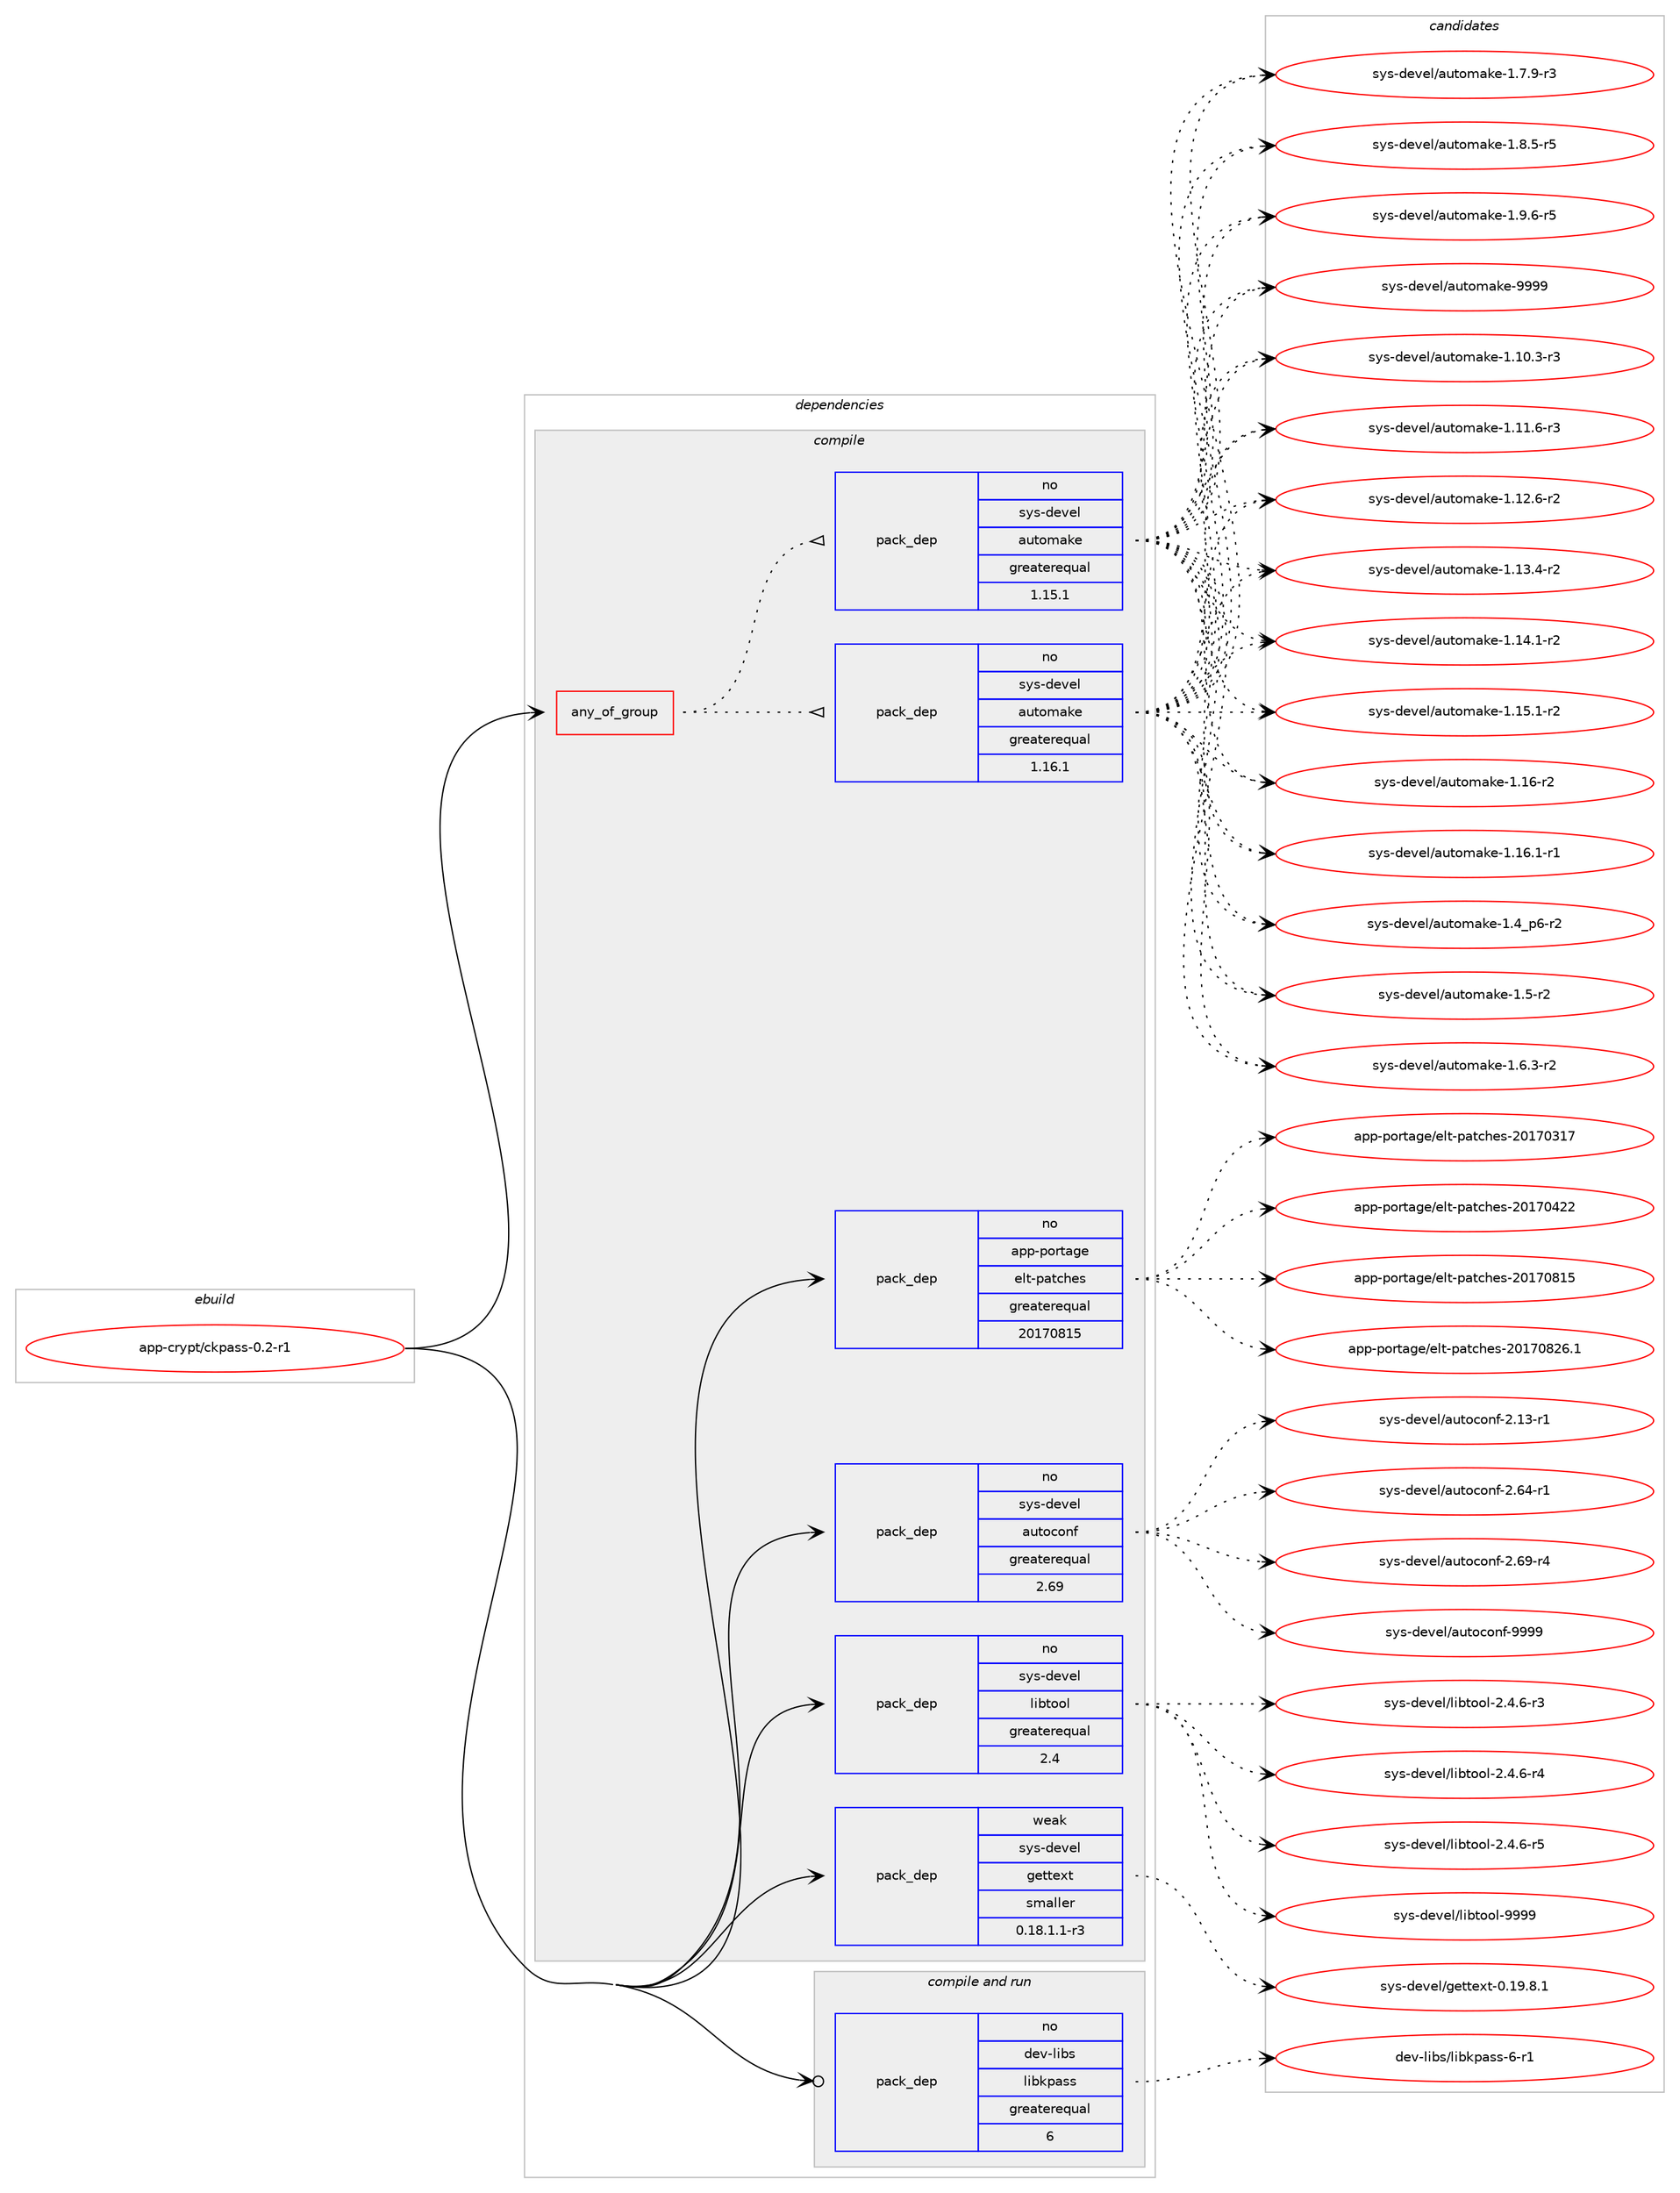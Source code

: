 digraph prolog {

# *************
# Graph options
# *************

newrank=true;
concentrate=true;
compound=true;
graph [rankdir=LR,fontname=Helvetica,fontsize=10,ranksep=1.5];#, ranksep=2.5, nodesep=0.2];
edge  [arrowhead=vee];
node  [fontname=Helvetica,fontsize=10];

# **********
# The ebuild
# **********

subgraph cluster_leftcol {
color=gray;
rank=same;
label=<<i>ebuild</i>>;
id [label="app-crypt/ckpass-0.2-r1", color=red, width=4, href="../app-crypt/ckpass-0.2-r1.svg"];
}

# ****************
# The dependencies
# ****************

subgraph cluster_midcol {
color=gray;
label=<<i>dependencies</i>>;
subgraph cluster_compile {
fillcolor="#eeeeee";
style=filled;
label=<<i>compile</i>>;
subgraph any19282 {
dependency1275299 [label=<<TABLE BORDER="0" CELLBORDER="1" CELLSPACING="0" CELLPADDING="4"><TR><TD CELLPADDING="10">any_of_group</TD></TR></TABLE>>, shape=none, color=red];subgraph pack907901 {
dependency1275300 [label=<<TABLE BORDER="0" CELLBORDER="1" CELLSPACING="0" CELLPADDING="4" WIDTH="220"><TR><TD ROWSPAN="6" CELLPADDING="30">pack_dep</TD></TR><TR><TD WIDTH="110">no</TD></TR><TR><TD>sys-devel</TD></TR><TR><TD>automake</TD></TR><TR><TD>greaterequal</TD></TR><TR><TD>1.16.1</TD></TR></TABLE>>, shape=none, color=blue];
}
dependency1275299:e -> dependency1275300:w [weight=20,style="dotted",arrowhead="oinv"];
subgraph pack907902 {
dependency1275301 [label=<<TABLE BORDER="0" CELLBORDER="1" CELLSPACING="0" CELLPADDING="4" WIDTH="220"><TR><TD ROWSPAN="6" CELLPADDING="30">pack_dep</TD></TR><TR><TD WIDTH="110">no</TD></TR><TR><TD>sys-devel</TD></TR><TR><TD>automake</TD></TR><TR><TD>greaterequal</TD></TR><TR><TD>1.15.1</TD></TR></TABLE>>, shape=none, color=blue];
}
dependency1275299:e -> dependency1275301:w [weight=20,style="dotted",arrowhead="oinv"];
}
id:e -> dependency1275299:w [weight=20,style="solid",arrowhead="vee"];
subgraph pack907903 {
dependency1275302 [label=<<TABLE BORDER="0" CELLBORDER="1" CELLSPACING="0" CELLPADDING="4" WIDTH="220"><TR><TD ROWSPAN="6" CELLPADDING="30">pack_dep</TD></TR><TR><TD WIDTH="110">no</TD></TR><TR><TD>app-portage</TD></TR><TR><TD>elt-patches</TD></TR><TR><TD>greaterequal</TD></TR><TR><TD>20170815</TD></TR></TABLE>>, shape=none, color=blue];
}
id:e -> dependency1275302:w [weight=20,style="solid",arrowhead="vee"];
subgraph pack907904 {
dependency1275303 [label=<<TABLE BORDER="0" CELLBORDER="1" CELLSPACING="0" CELLPADDING="4" WIDTH="220"><TR><TD ROWSPAN="6" CELLPADDING="30">pack_dep</TD></TR><TR><TD WIDTH="110">no</TD></TR><TR><TD>sys-devel</TD></TR><TR><TD>autoconf</TD></TR><TR><TD>greaterequal</TD></TR><TR><TD>2.69</TD></TR></TABLE>>, shape=none, color=blue];
}
id:e -> dependency1275303:w [weight=20,style="solid",arrowhead="vee"];
subgraph pack907905 {
dependency1275304 [label=<<TABLE BORDER="0" CELLBORDER="1" CELLSPACING="0" CELLPADDING="4" WIDTH="220"><TR><TD ROWSPAN="6" CELLPADDING="30">pack_dep</TD></TR><TR><TD WIDTH="110">no</TD></TR><TR><TD>sys-devel</TD></TR><TR><TD>libtool</TD></TR><TR><TD>greaterequal</TD></TR><TR><TD>2.4</TD></TR></TABLE>>, shape=none, color=blue];
}
id:e -> dependency1275304:w [weight=20,style="solid",arrowhead="vee"];
subgraph pack907906 {
dependency1275305 [label=<<TABLE BORDER="0" CELLBORDER="1" CELLSPACING="0" CELLPADDING="4" WIDTH="220"><TR><TD ROWSPAN="6" CELLPADDING="30">pack_dep</TD></TR><TR><TD WIDTH="110">weak</TD></TR><TR><TD>sys-devel</TD></TR><TR><TD>gettext</TD></TR><TR><TD>smaller</TD></TR><TR><TD>0.18.1.1-r3</TD></TR></TABLE>>, shape=none, color=blue];
}
id:e -> dependency1275305:w [weight=20,style="solid",arrowhead="vee"];
}
subgraph cluster_compileandrun {
fillcolor="#eeeeee";
style=filled;
label=<<i>compile and run</i>>;
subgraph pack907907 {
dependency1275306 [label=<<TABLE BORDER="0" CELLBORDER="1" CELLSPACING="0" CELLPADDING="4" WIDTH="220"><TR><TD ROWSPAN="6" CELLPADDING="30">pack_dep</TD></TR><TR><TD WIDTH="110">no</TD></TR><TR><TD>dev-libs</TD></TR><TR><TD>libkpass</TD></TR><TR><TD>greaterequal</TD></TR><TR><TD>6</TD></TR></TABLE>>, shape=none, color=blue];
}
id:e -> dependency1275306:w [weight=20,style="solid",arrowhead="odotvee"];
}
subgraph cluster_run {
fillcolor="#eeeeee";
style=filled;
label=<<i>run</i>>;
}
}

# **************
# The candidates
# **************

subgraph cluster_choices {
rank=same;
color=gray;
label=<<i>candidates</i>>;

subgraph choice907901 {
color=black;
nodesep=1;
choice11512111545100101118101108479711711611110997107101454946494846514511451 [label="sys-devel/automake-1.10.3-r3", color=red, width=4,href="../sys-devel/automake-1.10.3-r3.svg"];
choice11512111545100101118101108479711711611110997107101454946494946544511451 [label="sys-devel/automake-1.11.6-r3", color=red, width=4,href="../sys-devel/automake-1.11.6-r3.svg"];
choice11512111545100101118101108479711711611110997107101454946495046544511450 [label="sys-devel/automake-1.12.6-r2", color=red, width=4,href="../sys-devel/automake-1.12.6-r2.svg"];
choice11512111545100101118101108479711711611110997107101454946495146524511450 [label="sys-devel/automake-1.13.4-r2", color=red, width=4,href="../sys-devel/automake-1.13.4-r2.svg"];
choice11512111545100101118101108479711711611110997107101454946495246494511450 [label="sys-devel/automake-1.14.1-r2", color=red, width=4,href="../sys-devel/automake-1.14.1-r2.svg"];
choice11512111545100101118101108479711711611110997107101454946495346494511450 [label="sys-devel/automake-1.15.1-r2", color=red, width=4,href="../sys-devel/automake-1.15.1-r2.svg"];
choice1151211154510010111810110847971171161111099710710145494649544511450 [label="sys-devel/automake-1.16-r2", color=red, width=4,href="../sys-devel/automake-1.16-r2.svg"];
choice11512111545100101118101108479711711611110997107101454946495446494511449 [label="sys-devel/automake-1.16.1-r1", color=red, width=4,href="../sys-devel/automake-1.16.1-r1.svg"];
choice115121115451001011181011084797117116111109971071014549465295112544511450 [label="sys-devel/automake-1.4_p6-r2", color=red, width=4,href="../sys-devel/automake-1.4_p6-r2.svg"];
choice11512111545100101118101108479711711611110997107101454946534511450 [label="sys-devel/automake-1.5-r2", color=red, width=4,href="../sys-devel/automake-1.5-r2.svg"];
choice115121115451001011181011084797117116111109971071014549465446514511450 [label="sys-devel/automake-1.6.3-r2", color=red, width=4,href="../sys-devel/automake-1.6.3-r2.svg"];
choice115121115451001011181011084797117116111109971071014549465546574511451 [label="sys-devel/automake-1.7.9-r3", color=red, width=4,href="../sys-devel/automake-1.7.9-r3.svg"];
choice115121115451001011181011084797117116111109971071014549465646534511453 [label="sys-devel/automake-1.8.5-r5", color=red, width=4,href="../sys-devel/automake-1.8.5-r5.svg"];
choice115121115451001011181011084797117116111109971071014549465746544511453 [label="sys-devel/automake-1.9.6-r5", color=red, width=4,href="../sys-devel/automake-1.9.6-r5.svg"];
choice115121115451001011181011084797117116111109971071014557575757 [label="sys-devel/automake-9999", color=red, width=4,href="../sys-devel/automake-9999.svg"];
dependency1275300:e -> choice11512111545100101118101108479711711611110997107101454946494846514511451:w [style=dotted,weight="100"];
dependency1275300:e -> choice11512111545100101118101108479711711611110997107101454946494946544511451:w [style=dotted,weight="100"];
dependency1275300:e -> choice11512111545100101118101108479711711611110997107101454946495046544511450:w [style=dotted,weight="100"];
dependency1275300:e -> choice11512111545100101118101108479711711611110997107101454946495146524511450:w [style=dotted,weight="100"];
dependency1275300:e -> choice11512111545100101118101108479711711611110997107101454946495246494511450:w [style=dotted,weight="100"];
dependency1275300:e -> choice11512111545100101118101108479711711611110997107101454946495346494511450:w [style=dotted,weight="100"];
dependency1275300:e -> choice1151211154510010111810110847971171161111099710710145494649544511450:w [style=dotted,weight="100"];
dependency1275300:e -> choice11512111545100101118101108479711711611110997107101454946495446494511449:w [style=dotted,weight="100"];
dependency1275300:e -> choice115121115451001011181011084797117116111109971071014549465295112544511450:w [style=dotted,weight="100"];
dependency1275300:e -> choice11512111545100101118101108479711711611110997107101454946534511450:w [style=dotted,weight="100"];
dependency1275300:e -> choice115121115451001011181011084797117116111109971071014549465446514511450:w [style=dotted,weight="100"];
dependency1275300:e -> choice115121115451001011181011084797117116111109971071014549465546574511451:w [style=dotted,weight="100"];
dependency1275300:e -> choice115121115451001011181011084797117116111109971071014549465646534511453:w [style=dotted,weight="100"];
dependency1275300:e -> choice115121115451001011181011084797117116111109971071014549465746544511453:w [style=dotted,weight="100"];
dependency1275300:e -> choice115121115451001011181011084797117116111109971071014557575757:w [style=dotted,weight="100"];
}
subgraph choice907902 {
color=black;
nodesep=1;
choice11512111545100101118101108479711711611110997107101454946494846514511451 [label="sys-devel/automake-1.10.3-r3", color=red, width=4,href="../sys-devel/automake-1.10.3-r3.svg"];
choice11512111545100101118101108479711711611110997107101454946494946544511451 [label="sys-devel/automake-1.11.6-r3", color=red, width=4,href="../sys-devel/automake-1.11.6-r3.svg"];
choice11512111545100101118101108479711711611110997107101454946495046544511450 [label="sys-devel/automake-1.12.6-r2", color=red, width=4,href="../sys-devel/automake-1.12.6-r2.svg"];
choice11512111545100101118101108479711711611110997107101454946495146524511450 [label="sys-devel/automake-1.13.4-r2", color=red, width=4,href="../sys-devel/automake-1.13.4-r2.svg"];
choice11512111545100101118101108479711711611110997107101454946495246494511450 [label="sys-devel/automake-1.14.1-r2", color=red, width=4,href="../sys-devel/automake-1.14.1-r2.svg"];
choice11512111545100101118101108479711711611110997107101454946495346494511450 [label="sys-devel/automake-1.15.1-r2", color=red, width=4,href="../sys-devel/automake-1.15.1-r2.svg"];
choice1151211154510010111810110847971171161111099710710145494649544511450 [label="sys-devel/automake-1.16-r2", color=red, width=4,href="../sys-devel/automake-1.16-r2.svg"];
choice11512111545100101118101108479711711611110997107101454946495446494511449 [label="sys-devel/automake-1.16.1-r1", color=red, width=4,href="../sys-devel/automake-1.16.1-r1.svg"];
choice115121115451001011181011084797117116111109971071014549465295112544511450 [label="sys-devel/automake-1.4_p6-r2", color=red, width=4,href="../sys-devel/automake-1.4_p6-r2.svg"];
choice11512111545100101118101108479711711611110997107101454946534511450 [label="sys-devel/automake-1.5-r2", color=red, width=4,href="../sys-devel/automake-1.5-r2.svg"];
choice115121115451001011181011084797117116111109971071014549465446514511450 [label="sys-devel/automake-1.6.3-r2", color=red, width=4,href="../sys-devel/automake-1.6.3-r2.svg"];
choice115121115451001011181011084797117116111109971071014549465546574511451 [label="sys-devel/automake-1.7.9-r3", color=red, width=4,href="../sys-devel/automake-1.7.9-r3.svg"];
choice115121115451001011181011084797117116111109971071014549465646534511453 [label="sys-devel/automake-1.8.5-r5", color=red, width=4,href="../sys-devel/automake-1.8.5-r5.svg"];
choice115121115451001011181011084797117116111109971071014549465746544511453 [label="sys-devel/automake-1.9.6-r5", color=red, width=4,href="../sys-devel/automake-1.9.6-r5.svg"];
choice115121115451001011181011084797117116111109971071014557575757 [label="sys-devel/automake-9999", color=red, width=4,href="../sys-devel/automake-9999.svg"];
dependency1275301:e -> choice11512111545100101118101108479711711611110997107101454946494846514511451:w [style=dotted,weight="100"];
dependency1275301:e -> choice11512111545100101118101108479711711611110997107101454946494946544511451:w [style=dotted,weight="100"];
dependency1275301:e -> choice11512111545100101118101108479711711611110997107101454946495046544511450:w [style=dotted,weight="100"];
dependency1275301:e -> choice11512111545100101118101108479711711611110997107101454946495146524511450:w [style=dotted,weight="100"];
dependency1275301:e -> choice11512111545100101118101108479711711611110997107101454946495246494511450:w [style=dotted,weight="100"];
dependency1275301:e -> choice11512111545100101118101108479711711611110997107101454946495346494511450:w [style=dotted,weight="100"];
dependency1275301:e -> choice1151211154510010111810110847971171161111099710710145494649544511450:w [style=dotted,weight="100"];
dependency1275301:e -> choice11512111545100101118101108479711711611110997107101454946495446494511449:w [style=dotted,weight="100"];
dependency1275301:e -> choice115121115451001011181011084797117116111109971071014549465295112544511450:w [style=dotted,weight="100"];
dependency1275301:e -> choice11512111545100101118101108479711711611110997107101454946534511450:w [style=dotted,weight="100"];
dependency1275301:e -> choice115121115451001011181011084797117116111109971071014549465446514511450:w [style=dotted,weight="100"];
dependency1275301:e -> choice115121115451001011181011084797117116111109971071014549465546574511451:w [style=dotted,weight="100"];
dependency1275301:e -> choice115121115451001011181011084797117116111109971071014549465646534511453:w [style=dotted,weight="100"];
dependency1275301:e -> choice115121115451001011181011084797117116111109971071014549465746544511453:w [style=dotted,weight="100"];
dependency1275301:e -> choice115121115451001011181011084797117116111109971071014557575757:w [style=dotted,weight="100"];
}
subgraph choice907903 {
color=black;
nodesep=1;
choice97112112451121111141169710310147101108116451129711699104101115455048495548514955 [label="app-portage/elt-patches-20170317", color=red, width=4,href="../app-portage/elt-patches-20170317.svg"];
choice97112112451121111141169710310147101108116451129711699104101115455048495548525050 [label="app-portage/elt-patches-20170422", color=red, width=4,href="../app-portage/elt-patches-20170422.svg"];
choice97112112451121111141169710310147101108116451129711699104101115455048495548564953 [label="app-portage/elt-patches-20170815", color=red, width=4,href="../app-portage/elt-patches-20170815.svg"];
choice971121124511211111411697103101471011081164511297116991041011154550484955485650544649 [label="app-portage/elt-patches-20170826.1", color=red, width=4,href="../app-portage/elt-patches-20170826.1.svg"];
dependency1275302:e -> choice97112112451121111141169710310147101108116451129711699104101115455048495548514955:w [style=dotted,weight="100"];
dependency1275302:e -> choice97112112451121111141169710310147101108116451129711699104101115455048495548525050:w [style=dotted,weight="100"];
dependency1275302:e -> choice97112112451121111141169710310147101108116451129711699104101115455048495548564953:w [style=dotted,weight="100"];
dependency1275302:e -> choice971121124511211111411697103101471011081164511297116991041011154550484955485650544649:w [style=dotted,weight="100"];
}
subgraph choice907904 {
color=black;
nodesep=1;
choice1151211154510010111810110847971171161119911111010245504649514511449 [label="sys-devel/autoconf-2.13-r1", color=red, width=4,href="../sys-devel/autoconf-2.13-r1.svg"];
choice1151211154510010111810110847971171161119911111010245504654524511449 [label="sys-devel/autoconf-2.64-r1", color=red, width=4,href="../sys-devel/autoconf-2.64-r1.svg"];
choice1151211154510010111810110847971171161119911111010245504654574511452 [label="sys-devel/autoconf-2.69-r4", color=red, width=4,href="../sys-devel/autoconf-2.69-r4.svg"];
choice115121115451001011181011084797117116111991111101024557575757 [label="sys-devel/autoconf-9999", color=red, width=4,href="../sys-devel/autoconf-9999.svg"];
dependency1275303:e -> choice1151211154510010111810110847971171161119911111010245504649514511449:w [style=dotted,weight="100"];
dependency1275303:e -> choice1151211154510010111810110847971171161119911111010245504654524511449:w [style=dotted,weight="100"];
dependency1275303:e -> choice1151211154510010111810110847971171161119911111010245504654574511452:w [style=dotted,weight="100"];
dependency1275303:e -> choice115121115451001011181011084797117116111991111101024557575757:w [style=dotted,weight="100"];
}
subgraph choice907905 {
color=black;
nodesep=1;
choice1151211154510010111810110847108105981161111111084550465246544511451 [label="sys-devel/libtool-2.4.6-r3", color=red, width=4,href="../sys-devel/libtool-2.4.6-r3.svg"];
choice1151211154510010111810110847108105981161111111084550465246544511452 [label="sys-devel/libtool-2.4.6-r4", color=red, width=4,href="../sys-devel/libtool-2.4.6-r4.svg"];
choice1151211154510010111810110847108105981161111111084550465246544511453 [label="sys-devel/libtool-2.4.6-r5", color=red, width=4,href="../sys-devel/libtool-2.4.6-r5.svg"];
choice1151211154510010111810110847108105981161111111084557575757 [label="sys-devel/libtool-9999", color=red, width=4,href="../sys-devel/libtool-9999.svg"];
dependency1275304:e -> choice1151211154510010111810110847108105981161111111084550465246544511451:w [style=dotted,weight="100"];
dependency1275304:e -> choice1151211154510010111810110847108105981161111111084550465246544511452:w [style=dotted,weight="100"];
dependency1275304:e -> choice1151211154510010111810110847108105981161111111084550465246544511453:w [style=dotted,weight="100"];
dependency1275304:e -> choice1151211154510010111810110847108105981161111111084557575757:w [style=dotted,weight="100"];
}
subgraph choice907906 {
color=black;
nodesep=1;
choice1151211154510010111810110847103101116116101120116454846495746564649 [label="sys-devel/gettext-0.19.8.1", color=red, width=4,href="../sys-devel/gettext-0.19.8.1.svg"];
dependency1275305:e -> choice1151211154510010111810110847103101116116101120116454846495746564649:w [style=dotted,weight="100"];
}
subgraph choice907907 {
color=black;
nodesep=1;
choice100101118451081059811547108105981071129711511545544511449 [label="dev-libs/libkpass-6-r1", color=red, width=4,href="../dev-libs/libkpass-6-r1.svg"];
dependency1275306:e -> choice100101118451081059811547108105981071129711511545544511449:w [style=dotted,weight="100"];
}
}

}
